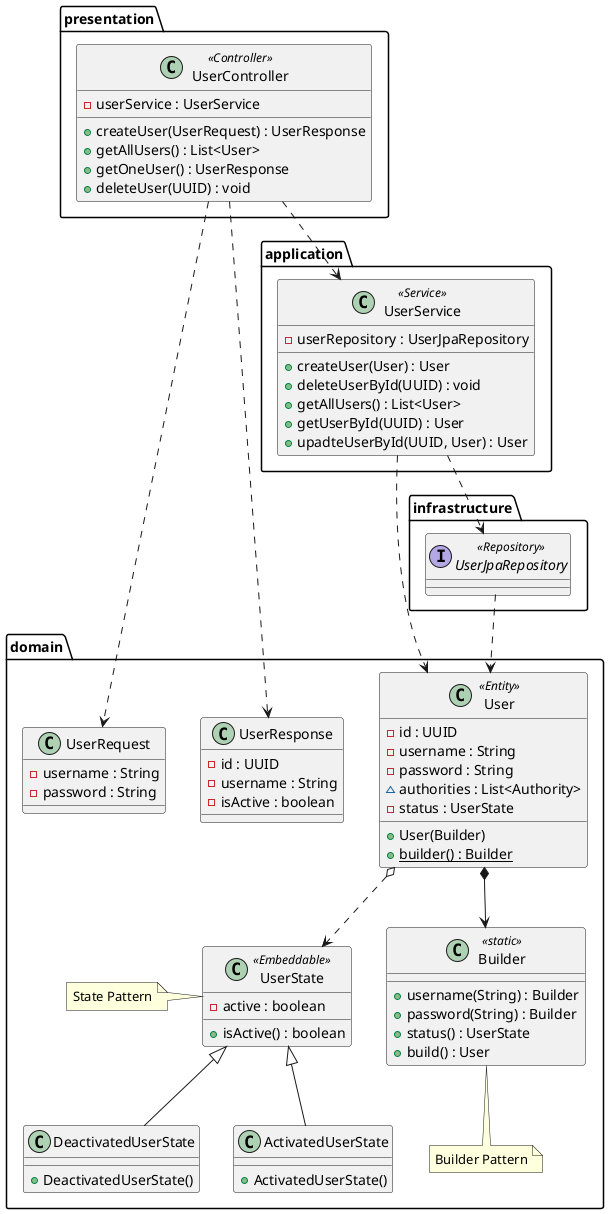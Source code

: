 @startuml User
' !theme resume-light
' !theme cerulean-outline
' !theme sketchy-outline

package domain {
  class User <<Entity>> {
    -id : UUID
    -username : String
    -password : String
    ~authorities : List<Authority>
    -status : UserState
    +User(Builder)
    {static} +builder() : Builder
  }

  class Builder <<static>> {
    +username(String) : Builder
    +password(String) : Builder
    +status() : UserState
    +build() : User
  }

  note bottom of Builder: Builder Pattern

  class UserState <<Embeddable>> {
    -active : boolean
    +isActive() : boolean
  }

  note left of UserState: State Pattern

  class ActivatedUserState extends UserState {
    +ActivatedUserState()
  }

  class DeactivatedUserState extends UserState {
    +DeactivatedUserState()
  }
}

User *--> Builder
User o..> UserState

package domain {
  class UserRequest {
    -username : String
    -password : String
  }

  class UserResponse {
    -id : UUID
    -username : String
    -isActive : boolean
  }
}

package presentation {
  class UserController <<Controller>> {
    -userService : UserService
    +createUser(UserRequest) : UserResponse
    +getAllUsers() : List<User>
    +getOneUser() : UserResponse
    ' +upadteUser() : User
    +deleteUser(UUID) : void
  }
}

package application {
  class UserService <<Service>> {
    -userRepository : UserJpaRepository
    +createUser(User) : User
    +deleteUserById(UUID) : void
    +getAllUsers() : List<User>
    +getUserById(UUID) : User
    +upadteUserById(UUID, User) : User
  }
}

package infrastructure {
  interface UserJpaRepository <<Repository>>
}

UserController ..> UserRequest
UserController ..> UserResponse
UserController ..> UserService
UserService ..> UserJpaRepository
UserService ..> User
UserJpaRepository ..> User

@enduml
